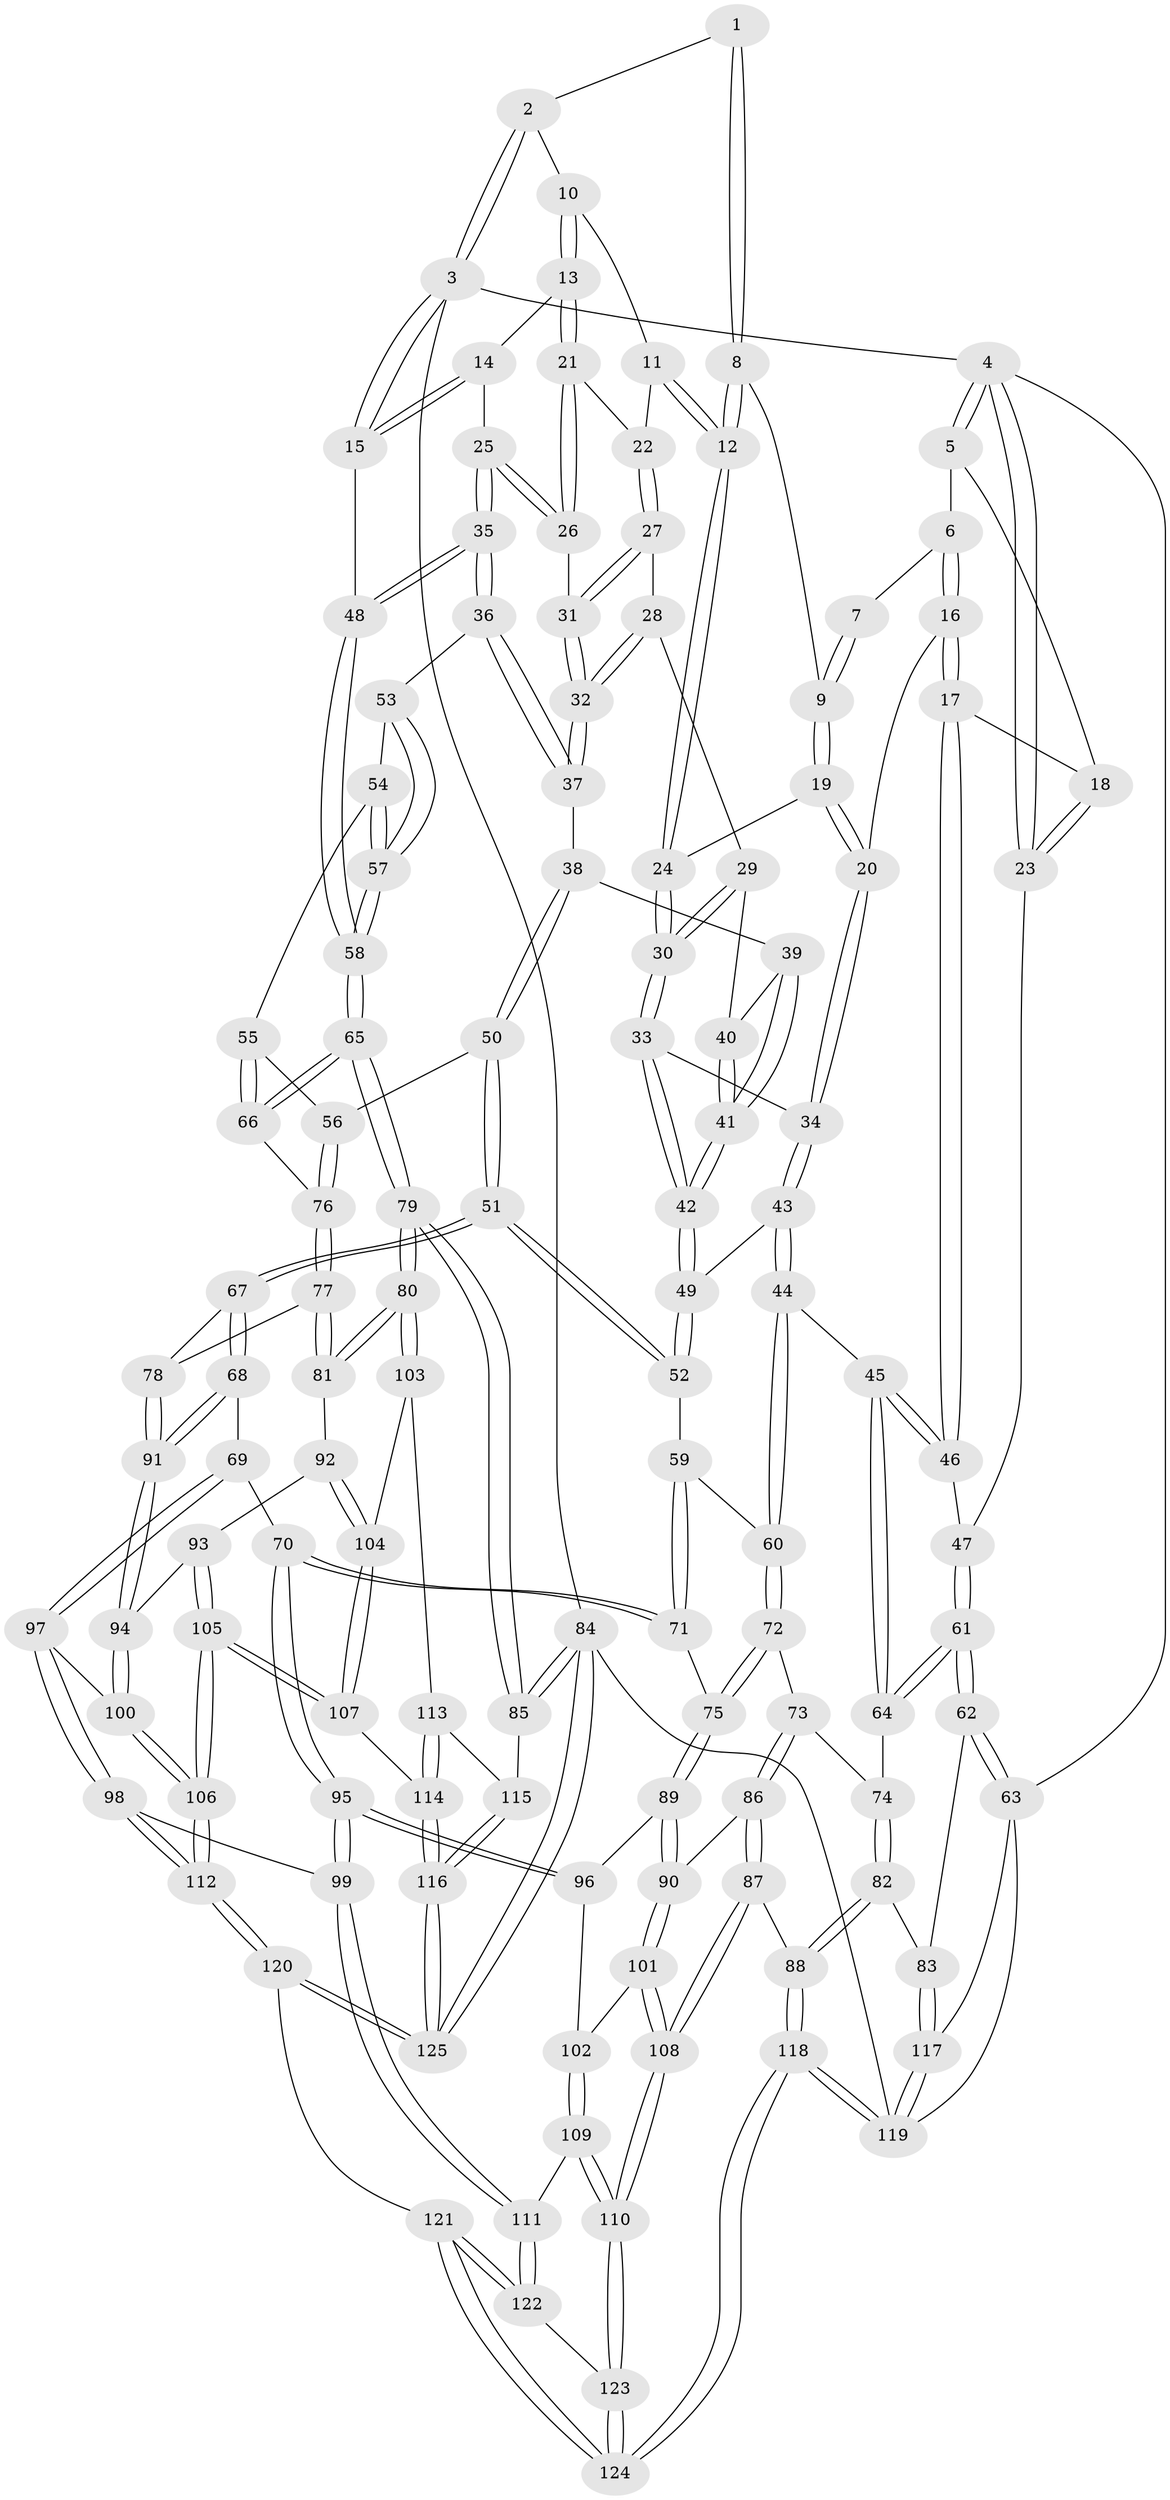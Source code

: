// Generated by graph-tools (version 1.1) at 2025/11/02/27/25 16:11:54]
// undirected, 125 vertices, 309 edges
graph export_dot {
graph [start="1"]
  node [color=gray90,style=filled];
  1 [pos="+0.566638442114757+0"];
  2 [pos="+0.7912651650356979+0"];
  3 [pos="+1+0"];
  4 [pos="+0+0"];
  5 [pos="+0.11456072216860853+0"];
  6 [pos="+0.2174741110565002+0"];
  7 [pos="+0.4738241444049482+0"];
  8 [pos="+0.6005450377863061+0.11228246425022786"];
  9 [pos="+0.5245195740041486+0.10385212977709793"];
  10 [pos="+0.7922917138538349+0"];
  11 [pos="+0.7109604106996262+0.08478302126902862"];
  12 [pos="+0.6458639066551225+0.13838331355219874"];
  13 [pos="+0.8909333247979024+0.09815149217566164"];
  14 [pos="+0.8976243999780266+0.10029622121475906"];
  15 [pos="+1+0"];
  16 [pos="+0.340764236589869+0.18745557811370298"];
  17 [pos="+0.32413253519250856+0.20407912730339273"];
  18 [pos="+0.16004129790858684+0.1635063772558484"];
  19 [pos="+0.44361289288560085+0.16520569188257408"];
  20 [pos="+0.37547144485780753+0.197222332069008"];
  21 [pos="+0.8647211202992886+0.14619065373852985"];
  22 [pos="+0.777500387495902+0.1644657554828193"];
  23 [pos="+0+0.22317439120898377"];
  24 [pos="+0.6410015020463079+0.21181216217246618"];
  25 [pos="+1+0.24012232699545852"];
  26 [pos="+0.8627637293849308+0.23609423001766183"];
  27 [pos="+0.7725868687372942+0.20689860106405117"];
  28 [pos="+0.7343698298929375+0.22744063892174737"];
  29 [pos="+0.6639426953385261+0.23898149079667805"];
  30 [pos="+0.6439988373653295+0.23146326858655858"];
  31 [pos="+0.8481016962913828+0.2517176828388523"];
  32 [pos="+0.8288186305737258+0.3334688628502305"];
  33 [pos="+0.6063781872836037+0.2751805027245132"];
  34 [pos="+0.48242273092655635+0.3059359904232639"];
  35 [pos="+1+0.2781472750636522"];
  36 [pos="+0.8333849816763116+0.3516500958204466"];
  37 [pos="+0.8277827901127722+0.3474499407935601"];
  38 [pos="+0.7899045355075508+0.3554625119027333"];
  39 [pos="+0.7783677866482502+0.35426991009404757"];
  40 [pos="+0.6792212185141816+0.25715086678537485"];
  41 [pos="+0.6943025453654172+0.38914522246011135"];
  42 [pos="+0.6494780849193057+0.41459097076703116"];
  43 [pos="+0.48074744088444554+0.4188939888322821"];
  44 [pos="+0.4291941289897033+0.4791566847441377"];
  45 [pos="+0.23457865259526467+0.4424224484963562"];
  46 [pos="+0.29551373238596734+0.24152024379663098"];
  47 [pos="+0+0.2299178034252026"];
  48 [pos="+1+0.3043018392500477"];
  49 [pos="+0.6362125349953106+0.446388560196809"];
  50 [pos="+0.7292591218756147+0.5446395726518592"];
  51 [pos="+0.7140489054523508+0.5503879852904456"];
  52 [pos="+0.6542117300474937+0.49148188944649296"];
  53 [pos="+0.8480664375064159+0.383598157766154"];
  54 [pos="+0.8602724299189977+0.43881600366753093"];
  55 [pos="+0.8503049521992112+0.5060953062861729"];
  56 [pos="+0.7716163000298308+0.5398494363162886"];
  57 [pos="+1+0.45947853343303907"];
  58 [pos="+1+0.4615282601813862"];
  59 [pos="+0.5809147290214083+0.5346603011569909"];
  60 [pos="+0.4414489294799319+0.515495408758012"];
  61 [pos="+0+0.5530082220037548"];
  62 [pos="+0+0.5888624841195375"];
  63 [pos="+0+0.9283468371559105"];
  64 [pos="+0.1998612246497244+0.4660012374061878"];
  65 [pos="+1+0.6260358919722108"];
  66 [pos="+0.925045611895802+0.5510471711571556"];
  67 [pos="+0.6963909684404143+0.6247861489477915"];
  68 [pos="+0.6691878186948343+0.6579817687397816"];
  69 [pos="+0.6539205279462464+0.671722383811351"];
  70 [pos="+0.6488371932009989+0.6725726770455887"];
  71 [pos="+0.5348436824517993+0.662912207350068"];
  72 [pos="+0.447446779095387+0.588233033180359"];
  73 [pos="+0.3657608992937972+0.6353569593769983"];
  74 [pos="+0.3353774864354952+0.6266011618821696"];
  75 [pos="+0.51953293923123+0.6654262242173317"];
  76 [pos="+0.8494405898362464+0.6295677370657818"];
  77 [pos="+0.849060662491384+0.6841205985707548"];
  78 [pos="+0.8285614963682381+0.6906007991427265"];
  79 [pos="+1+0.628689292568292"];
  80 [pos="+1+0.6316350834551243"];
  81 [pos="+0.9328767081367173+0.7089930807640202"];
  82 [pos="+0.15532288483808823+0.7536735602539856"];
  83 [pos="+0.12658323276430347+0.743915961494876"];
  84 [pos="+1+1"];
  85 [pos="+1+0.731307442841919"];
  86 [pos="+0.3580054023080792+0.7495526762074355"];
  87 [pos="+0.2611596439129103+0.8065944854012872"];
  88 [pos="+0.2528878036843706+0.8066989921591735"];
  89 [pos="+0.5192479504965165+0.6660568569656359"];
  90 [pos="+0.37883849436090494+0.7508676254972126"];
  91 [pos="+0.7958772082684131+0.7614774095088088"];
  92 [pos="+0.8912368707270432+0.7789790984923888"];
  93 [pos="+0.840661628583739+0.7908504287483029"];
  94 [pos="+0.7956513530562381+0.7633248450408185"];
  95 [pos="+0.5865433741270891+0.8097105311020637"];
  96 [pos="+0.5154626362172008+0.7608749712291502"];
  97 [pos="+0.6963295336209345+0.7884864782913771"];
  98 [pos="+0.6355843001713299+0.8608454359313021"];
  99 [pos="+0.6072341730453525+0.8609981838953827"];
  100 [pos="+0.7512347974069612+0.8036204986654104"];
  101 [pos="+0.4438434942416048+0.8015937768034577"];
  102 [pos="+0.48557845090487745+0.7997836464861603"];
  103 [pos="+0.9487822057251744+0.8466819669998746"];
  104 [pos="+0.9052517902854395+0.8355176413676367"];
  105 [pos="+0.8359119337117233+0.888764510206845"];
  106 [pos="+0.7964374053690796+0.9245928778677741"];
  107 [pos="+0.8430711995020062+0.8859278496045762"];
  108 [pos="+0.39637057200746795+0.9042337444678851"];
  109 [pos="+0.5068914998248505+0.8631644349589671"];
  110 [pos="+0.4058880221249324+0.919228176470619"];
  111 [pos="+0.5682030647286759+0.8914943525552068"];
  112 [pos="+0.7725526040363501+0.9950150256368138"];
  113 [pos="+0.9493625158753697+0.8834853541817377"];
  114 [pos="+0.9415378795305973+0.9039727693666217"];
  115 [pos="+0.9886415693396021+0.8906057022363324"];
  116 [pos="+1+1"];
  117 [pos="+0.09786667061505608+0.9182140424218904"];
  118 [pos="+0.23560020982188762+1"];
  119 [pos="+0.11897071433768207+1"];
  120 [pos="+0.7883974321819657+1"];
  121 [pos="+0.7002426670615189+1"];
  122 [pos="+0.5634443513997259+0.9179945364396034"];
  123 [pos="+0.41633070849363674+1"];
  124 [pos="+0.35750149398517483+1"];
  125 [pos="+1+1"];
  1 -- 2;
  1 -- 8;
  1 -- 8;
  2 -- 3;
  2 -- 3;
  2 -- 10;
  3 -- 4;
  3 -- 15;
  3 -- 15;
  3 -- 84;
  4 -- 5;
  4 -- 5;
  4 -- 23;
  4 -- 23;
  4 -- 63;
  5 -- 6;
  5 -- 18;
  6 -- 7;
  6 -- 16;
  6 -- 16;
  7 -- 9;
  7 -- 9;
  8 -- 9;
  8 -- 12;
  8 -- 12;
  9 -- 19;
  9 -- 19;
  10 -- 11;
  10 -- 13;
  10 -- 13;
  11 -- 12;
  11 -- 12;
  11 -- 22;
  12 -- 24;
  12 -- 24;
  13 -- 14;
  13 -- 21;
  13 -- 21;
  14 -- 15;
  14 -- 15;
  14 -- 25;
  15 -- 48;
  16 -- 17;
  16 -- 17;
  16 -- 20;
  17 -- 18;
  17 -- 46;
  17 -- 46;
  18 -- 23;
  18 -- 23;
  19 -- 20;
  19 -- 20;
  19 -- 24;
  20 -- 34;
  20 -- 34;
  21 -- 22;
  21 -- 26;
  21 -- 26;
  22 -- 27;
  22 -- 27;
  23 -- 47;
  24 -- 30;
  24 -- 30;
  25 -- 26;
  25 -- 26;
  25 -- 35;
  25 -- 35;
  26 -- 31;
  27 -- 28;
  27 -- 31;
  27 -- 31;
  28 -- 29;
  28 -- 32;
  28 -- 32;
  29 -- 30;
  29 -- 30;
  29 -- 40;
  30 -- 33;
  30 -- 33;
  31 -- 32;
  31 -- 32;
  32 -- 37;
  32 -- 37;
  33 -- 34;
  33 -- 42;
  33 -- 42;
  34 -- 43;
  34 -- 43;
  35 -- 36;
  35 -- 36;
  35 -- 48;
  35 -- 48;
  36 -- 37;
  36 -- 37;
  36 -- 53;
  37 -- 38;
  38 -- 39;
  38 -- 50;
  38 -- 50;
  39 -- 40;
  39 -- 41;
  39 -- 41;
  40 -- 41;
  40 -- 41;
  41 -- 42;
  41 -- 42;
  42 -- 49;
  42 -- 49;
  43 -- 44;
  43 -- 44;
  43 -- 49;
  44 -- 45;
  44 -- 60;
  44 -- 60;
  45 -- 46;
  45 -- 46;
  45 -- 64;
  45 -- 64;
  46 -- 47;
  47 -- 61;
  47 -- 61;
  48 -- 58;
  48 -- 58;
  49 -- 52;
  49 -- 52;
  50 -- 51;
  50 -- 51;
  50 -- 56;
  51 -- 52;
  51 -- 52;
  51 -- 67;
  51 -- 67;
  52 -- 59;
  53 -- 54;
  53 -- 57;
  53 -- 57;
  54 -- 55;
  54 -- 57;
  54 -- 57;
  55 -- 56;
  55 -- 66;
  55 -- 66;
  56 -- 76;
  56 -- 76;
  57 -- 58;
  57 -- 58;
  58 -- 65;
  58 -- 65;
  59 -- 60;
  59 -- 71;
  59 -- 71;
  60 -- 72;
  60 -- 72;
  61 -- 62;
  61 -- 62;
  61 -- 64;
  61 -- 64;
  62 -- 63;
  62 -- 63;
  62 -- 83;
  63 -- 117;
  63 -- 119;
  64 -- 74;
  65 -- 66;
  65 -- 66;
  65 -- 79;
  65 -- 79;
  66 -- 76;
  67 -- 68;
  67 -- 68;
  67 -- 78;
  68 -- 69;
  68 -- 91;
  68 -- 91;
  69 -- 70;
  69 -- 97;
  69 -- 97;
  70 -- 71;
  70 -- 71;
  70 -- 95;
  70 -- 95;
  71 -- 75;
  72 -- 73;
  72 -- 75;
  72 -- 75;
  73 -- 74;
  73 -- 86;
  73 -- 86;
  74 -- 82;
  74 -- 82;
  75 -- 89;
  75 -- 89;
  76 -- 77;
  76 -- 77;
  77 -- 78;
  77 -- 81;
  77 -- 81;
  78 -- 91;
  78 -- 91;
  79 -- 80;
  79 -- 80;
  79 -- 85;
  79 -- 85;
  80 -- 81;
  80 -- 81;
  80 -- 103;
  80 -- 103;
  81 -- 92;
  82 -- 83;
  82 -- 88;
  82 -- 88;
  83 -- 117;
  83 -- 117;
  84 -- 85;
  84 -- 85;
  84 -- 125;
  84 -- 125;
  84 -- 119;
  85 -- 115;
  86 -- 87;
  86 -- 87;
  86 -- 90;
  87 -- 88;
  87 -- 108;
  87 -- 108;
  88 -- 118;
  88 -- 118;
  89 -- 90;
  89 -- 90;
  89 -- 96;
  90 -- 101;
  90 -- 101;
  91 -- 94;
  91 -- 94;
  92 -- 93;
  92 -- 104;
  92 -- 104;
  93 -- 94;
  93 -- 105;
  93 -- 105;
  94 -- 100;
  94 -- 100;
  95 -- 96;
  95 -- 96;
  95 -- 99;
  95 -- 99;
  96 -- 102;
  97 -- 98;
  97 -- 98;
  97 -- 100;
  98 -- 99;
  98 -- 112;
  98 -- 112;
  99 -- 111;
  99 -- 111;
  100 -- 106;
  100 -- 106;
  101 -- 102;
  101 -- 108;
  101 -- 108;
  102 -- 109;
  102 -- 109;
  103 -- 104;
  103 -- 113;
  104 -- 107;
  104 -- 107;
  105 -- 106;
  105 -- 106;
  105 -- 107;
  105 -- 107;
  106 -- 112;
  106 -- 112;
  107 -- 114;
  108 -- 110;
  108 -- 110;
  109 -- 110;
  109 -- 110;
  109 -- 111;
  110 -- 123;
  110 -- 123;
  111 -- 122;
  111 -- 122;
  112 -- 120;
  112 -- 120;
  113 -- 114;
  113 -- 114;
  113 -- 115;
  114 -- 116;
  114 -- 116;
  115 -- 116;
  115 -- 116;
  116 -- 125;
  116 -- 125;
  117 -- 119;
  117 -- 119;
  118 -- 119;
  118 -- 119;
  118 -- 124;
  118 -- 124;
  120 -- 121;
  120 -- 125;
  120 -- 125;
  121 -- 122;
  121 -- 122;
  121 -- 124;
  121 -- 124;
  122 -- 123;
  123 -- 124;
  123 -- 124;
}
